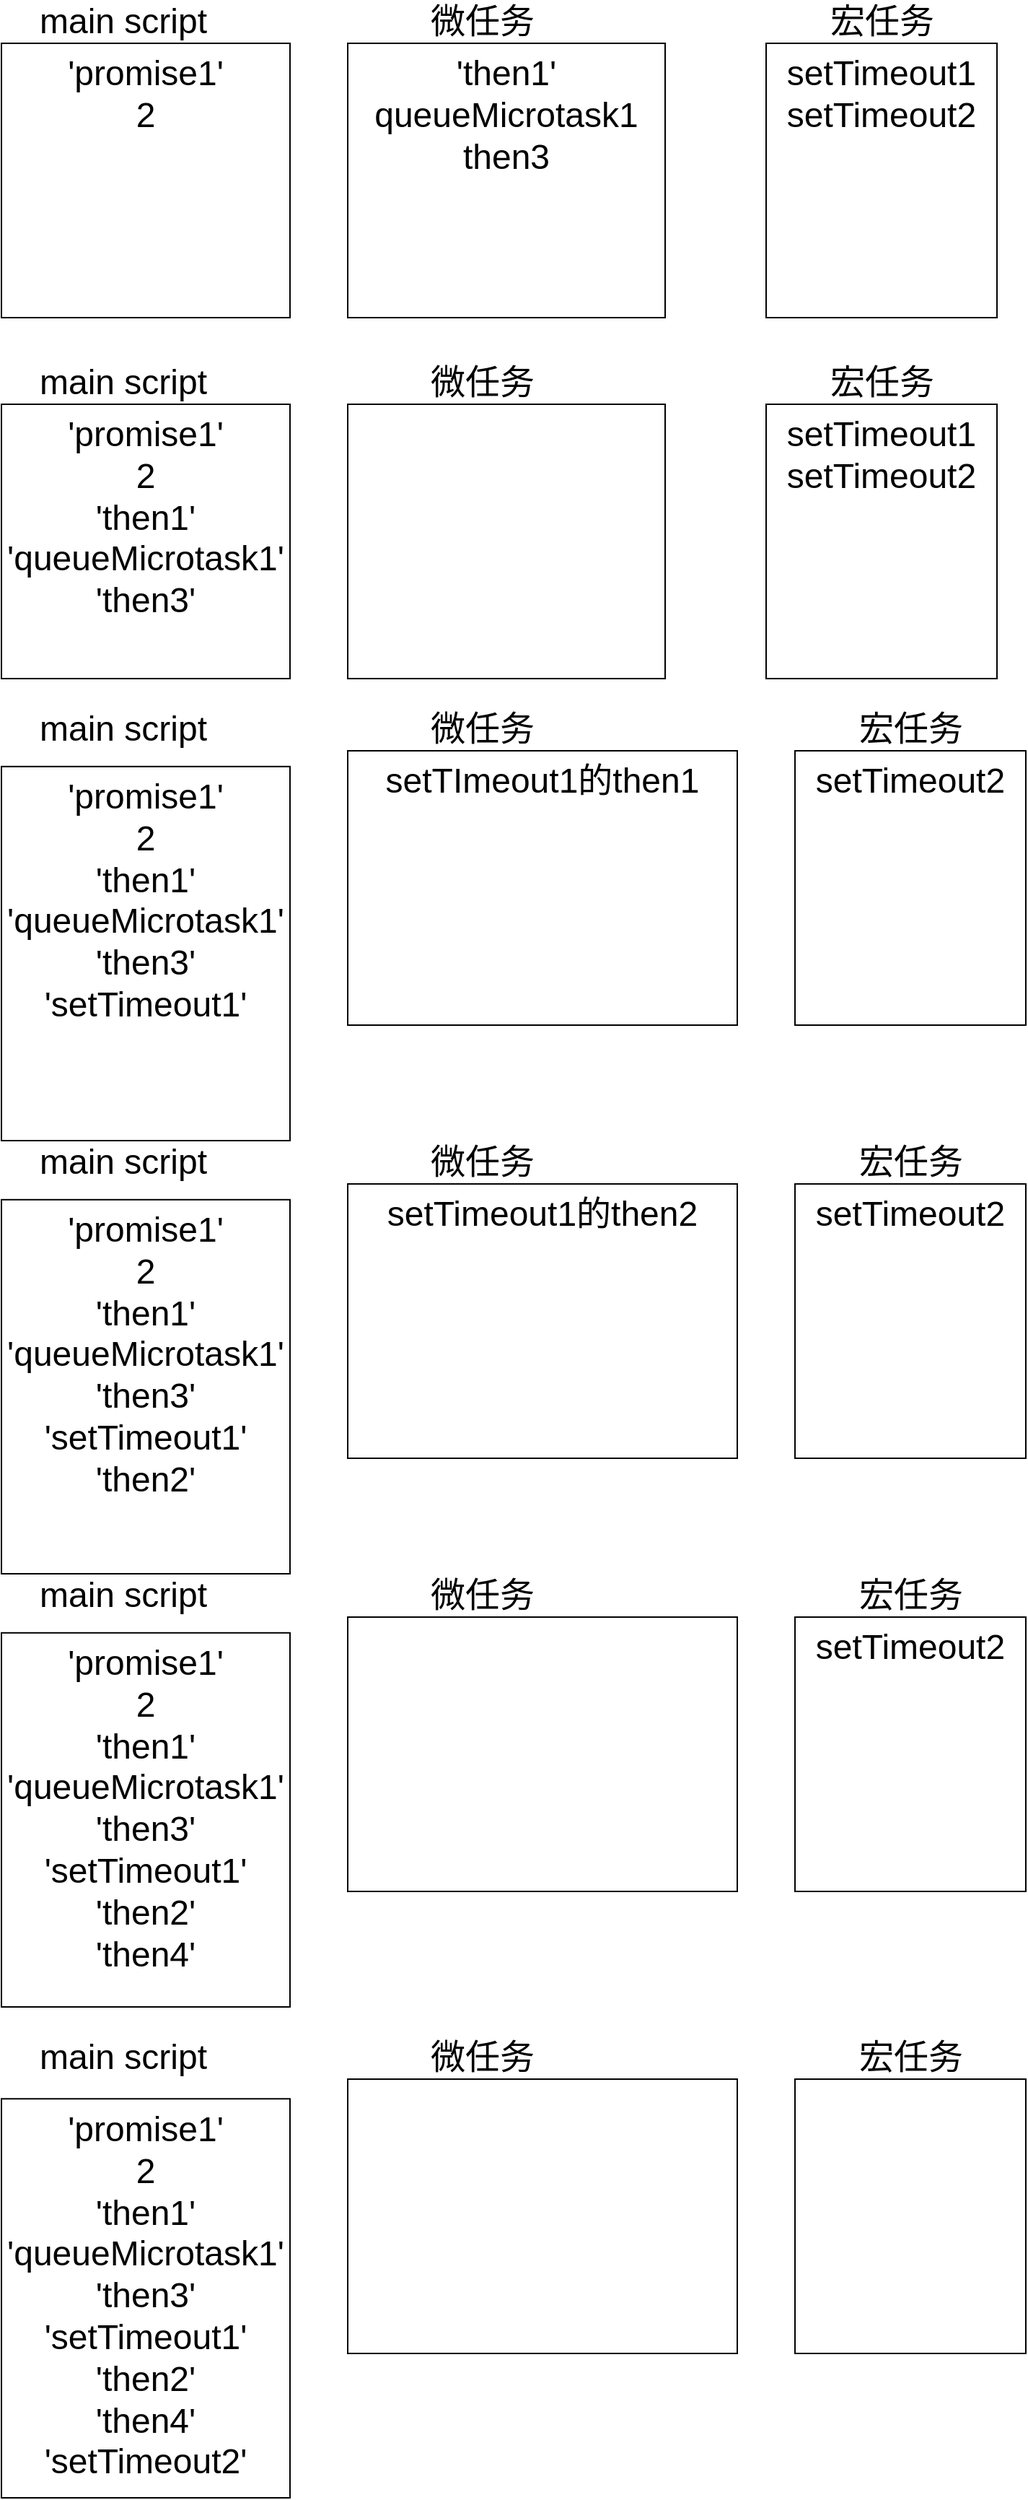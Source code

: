 <mxfile>
    <diagram id="Wd4nFZDI5XfD9Hhh5oMe" name="第 1 页">
        <mxGraphModel dx="817" dy="1023" grid="1" gridSize="10" guides="1" tooltips="1" connect="1" arrows="1" fold="1" page="1" pageScale="1" pageWidth="827" pageHeight="1169" math="0" shadow="0">
            <root>
                <mxCell id="0"/>
                <mxCell id="1" parent="0"/>
                <mxCell id="7" value="" style="group;verticalAlign=top;" vertex="1" connectable="0" parent="1">
                    <mxGeometry x="40" y="300" width="200" height="220" as="geometry"/>
                </mxCell>
                <mxCell id="2" value="main script" style="text;html=1;align=center;verticalAlign=middle;resizable=0;points=[];autosize=1;strokeColor=none;fillColor=none;strokeWidth=1;fontSize=24;" vertex="1" parent="7">
                    <mxGeometry x="18.75" width="130" height="30" as="geometry"/>
                </mxCell>
                <mxCell id="6" value="'promise1'&lt;br&gt;2&lt;br&gt;" style="rounded=0;whiteSpace=wrap;html=1;fontFamily=Helvetica;fontSize=24;fontColor=default;strokeWidth=1;fillColor=none;gradientColor=none;verticalAlign=top;" vertex="1" parent="7">
                    <mxGeometry y="30" width="200" height="190" as="geometry"/>
                </mxCell>
                <mxCell id="8" value="" style="group" vertex="1" connectable="0" parent="1">
                    <mxGeometry x="280" y="300" width="220" height="220" as="geometry"/>
                </mxCell>
                <mxCell id="9" value="微任务" style="text;html=1;align=center;verticalAlign=middle;resizable=0;points=[];autosize=1;strokeColor=none;fillColor=none;strokeWidth=1;fontSize=24;" vertex="1" parent="8">
                    <mxGeometry x="48.125" width="90" height="30" as="geometry"/>
                </mxCell>
                <mxCell id="10" value="'then1'&lt;br&gt;queueMicrotask1&lt;br&gt;then3" style="rounded=0;whiteSpace=wrap;html=1;fontFamily=Helvetica;fontSize=24;fontColor=default;strokeWidth=1;fillColor=none;gradientColor=none;verticalAlign=top;" vertex="1" parent="8">
                    <mxGeometry y="30" width="220.0" height="190" as="geometry"/>
                </mxCell>
                <mxCell id="11" value="" style="group" vertex="1" connectable="0" parent="1">
                    <mxGeometry x="570" y="300" width="160" height="220" as="geometry"/>
                </mxCell>
                <mxCell id="12" value="宏任务" style="text;html=1;align=center;verticalAlign=middle;resizable=0;points=[];autosize=1;strokeColor=none;fillColor=none;strokeWidth=1;fontSize=24;" vertex="1" parent="11">
                    <mxGeometry x="35" width="90" height="30" as="geometry"/>
                </mxCell>
                <mxCell id="13" value="setTimeout1&lt;br&gt;setTimeout2" style="rounded=0;whiteSpace=wrap;html=1;fontFamily=Helvetica;fontSize=24;fontColor=default;strokeWidth=1;fillColor=none;gradientColor=none;verticalAlign=top;" vertex="1" parent="11">
                    <mxGeometry y="30" width="160" height="190" as="geometry"/>
                </mxCell>
                <mxCell id="14" value="" style="group;verticalAlign=top;" vertex="1" connectable="0" parent="1">
                    <mxGeometry x="40" y="550" width="200" height="220" as="geometry"/>
                </mxCell>
                <mxCell id="15" value="main script" style="text;html=1;align=center;verticalAlign=middle;resizable=0;points=[];autosize=1;strokeColor=none;fillColor=none;strokeWidth=1;fontSize=24;" vertex="1" parent="14">
                    <mxGeometry x="18.75" width="130" height="30" as="geometry"/>
                </mxCell>
                <mxCell id="16" value="'promise1'&lt;br&gt;2&lt;br&gt;'then1'&lt;br&gt;'queueMicrotask1'&lt;br&gt;'then3'" style="rounded=0;whiteSpace=wrap;html=1;fontFamily=Helvetica;fontSize=24;fontColor=default;strokeWidth=1;fillColor=none;gradientColor=none;verticalAlign=top;" vertex="1" parent="14">
                    <mxGeometry y="30" width="200" height="190" as="geometry"/>
                </mxCell>
                <mxCell id="17" value="" style="group" vertex="1" connectable="0" parent="1">
                    <mxGeometry x="280" y="550" width="220" height="220" as="geometry"/>
                </mxCell>
                <mxCell id="18" value="微任务" style="text;html=1;align=center;verticalAlign=middle;resizable=0;points=[];autosize=1;strokeColor=none;fillColor=none;strokeWidth=1;fontSize=24;" vertex="1" parent="17">
                    <mxGeometry x="48.125" width="90" height="30" as="geometry"/>
                </mxCell>
                <mxCell id="19" value="" style="rounded=0;whiteSpace=wrap;html=1;fontFamily=Helvetica;fontSize=24;fontColor=default;strokeWidth=1;fillColor=none;gradientColor=none;verticalAlign=top;" vertex="1" parent="17">
                    <mxGeometry y="30" width="220.0" height="190" as="geometry"/>
                </mxCell>
                <mxCell id="20" value="" style="group" vertex="1" connectable="0" parent="1">
                    <mxGeometry x="570" y="550" width="160" height="220" as="geometry"/>
                </mxCell>
                <mxCell id="21" value="宏任务" style="text;html=1;align=center;verticalAlign=middle;resizable=0;points=[];autosize=1;strokeColor=none;fillColor=none;strokeWidth=1;fontSize=24;" vertex="1" parent="20">
                    <mxGeometry x="35" width="90" height="30" as="geometry"/>
                </mxCell>
                <mxCell id="22" value="setTimeout1&lt;br&gt;setTimeout2" style="rounded=0;whiteSpace=wrap;html=1;fontFamily=Helvetica;fontSize=24;fontColor=default;strokeWidth=1;fillColor=none;gradientColor=none;verticalAlign=top;" vertex="1" parent="20">
                    <mxGeometry y="30" width="160" height="190" as="geometry"/>
                </mxCell>
                <mxCell id="26" value="" style="group;verticalAlign=top;" vertex="1" connectable="0" parent="1">
                    <mxGeometry x="40" y="790" width="200" height="300" as="geometry"/>
                </mxCell>
                <mxCell id="27" value="main script" style="text;html=1;align=center;verticalAlign=middle;resizable=0;points=[];autosize=1;strokeColor=none;fillColor=none;strokeWidth=1;fontSize=24;" vertex="1" parent="26">
                    <mxGeometry x="18.75" width="130" height="30" as="geometry"/>
                </mxCell>
                <mxCell id="28" value="'promise1'&lt;br&gt;2&lt;br&gt;'then1'&lt;br&gt;'queueMicrotask1'&lt;br&gt;'then3'&lt;br&gt;'setTimeout1'" style="rounded=0;whiteSpace=wrap;html=1;fontFamily=Helvetica;fontSize=24;fontColor=default;strokeWidth=1;fillColor=none;gradientColor=none;verticalAlign=top;" vertex="1" parent="26">
                    <mxGeometry y="40.909" width="200" height="259.091" as="geometry"/>
                </mxCell>
                <mxCell id="29" value="" style="group" vertex="1" connectable="0" parent="1">
                    <mxGeometry x="280" y="790" width="270" height="220" as="geometry"/>
                </mxCell>
                <mxCell id="30" value="微任务" style="text;html=1;align=center;verticalAlign=middle;resizable=0;points=[];autosize=1;strokeColor=none;fillColor=none;strokeWidth=1;fontSize=24;" vertex="1" parent="29">
                    <mxGeometry x="48.125" width="90" height="30" as="geometry"/>
                </mxCell>
                <mxCell id="31" value="setTImeout1的then1" style="rounded=0;whiteSpace=wrap;html=1;fontFamily=Helvetica;fontSize=24;fontColor=default;strokeWidth=1;fillColor=none;gradientColor=none;verticalAlign=top;" vertex="1" parent="29">
                    <mxGeometry y="30" width="270" height="190" as="geometry"/>
                </mxCell>
                <mxCell id="32" value="" style="group" vertex="1" connectable="0" parent="1">
                    <mxGeometry x="590" y="790" width="160" height="220" as="geometry"/>
                </mxCell>
                <mxCell id="33" value="宏任务" style="text;html=1;align=center;verticalAlign=middle;resizable=0;points=[];autosize=1;strokeColor=none;fillColor=none;strokeWidth=1;fontSize=24;" vertex="1" parent="32">
                    <mxGeometry x="35" width="90" height="30" as="geometry"/>
                </mxCell>
                <mxCell id="34" value="setTimeout2" style="rounded=0;whiteSpace=wrap;html=1;fontFamily=Helvetica;fontSize=24;fontColor=default;strokeWidth=1;fillColor=none;gradientColor=none;verticalAlign=top;" vertex="1" parent="32">
                    <mxGeometry y="30" width="160" height="190" as="geometry"/>
                </mxCell>
                <mxCell id="35" value="" style="group;verticalAlign=top;" vertex="1" connectable="0" parent="1">
                    <mxGeometry x="40" y="1090" width="200" height="300" as="geometry"/>
                </mxCell>
                <mxCell id="36" value="main script" style="text;html=1;align=center;verticalAlign=middle;resizable=0;points=[];autosize=1;strokeColor=none;fillColor=none;strokeWidth=1;fontSize=24;" vertex="1" parent="35">
                    <mxGeometry x="18.75" width="130" height="30" as="geometry"/>
                </mxCell>
                <mxCell id="37" value="'promise1'&lt;br&gt;2&lt;br&gt;'then1'&lt;br&gt;'queueMicrotask1'&lt;br&gt;'then3'&lt;br&gt;'setTimeout1'&lt;br&gt;'then2'" style="rounded=0;whiteSpace=wrap;html=1;fontFamily=Helvetica;fontSize=24;fontColor=default;strokeWidth=1;fillColor=none;gradientColor=none;verticalAlign=top;" vertex="1" parent="35">
                    <mxGeometry y="40.909" width="200" height="259.091" as="geometry"/>
                </mxCell>
                <mxCell id="38" value="" style="group" vertex="1" connectable="0" parent="1">
                    <mxGeometry x="280" y="1090" width="270" height="220" as="geometry"/>
                </mxCell>
                <mxCell id="39" value="微任务" style="text;html=1;align=center;verticalAlign=middle;resizable=0;points=[];autosize=1;strokeColor=none;fillColor=none;strokeWidth=1;fontSize=24;" vertex="1" parent="38">
                    <mxGeometry x="48.125" width="90" height="30" as="geometry"/>
                </mxCell>
                <mxCell id="40" value="setTimeout1的then2" style="rounded=0;whiteSpace=wrap;html=1;fontFamily=Helvetica;fontSize=24;fontColor=default;strokeWidth=1;fillColor=none;gradientColor=none;verticalAlign=top;" vertex="1" parent="38">
                    <mxGeometry y="30" width="270" height="190" as="geometry"/>
                </mxCell>
                <mxCell id="41" value="" style="group" vertex="1" connectable="0" parent="1">
                    <mxGeometry x="590" y="1090" width="160" height="220" as="geometry"/>
                </mxCell>
                <mxCell id="42" value="宏任务" style="text;html=1;align=center;verticalAlign=middle;resizable=0;points=[];autosize=1;strokeColor=none;fillColor=none;strokeWidth=1;fontSize=24;" vertex="1" parent="41">
                    <mxGeometry x="35" width="90" height="30" as="geometry"/>
                </mxCell>
                <mxCell id="43" value="setTimeout2" style="rounded=0;whiteSpace=wrap;html=1;fontFamily=Helvetica;fontSize=24;fontColor=default;strokeWidth=1;fillColor=none;gradientColor=none;verticalAlign=top;" vertex="1" parent="41">
                    <mxGeometry y="30" width="160" height="190" as="geometry"/>
                </mxCell>
                <mxCell id="44" value="" style="group;verticalAlign=top;" vertex="1" connectable="0" parent="1">
                    <mxGeometry x="40" y="1390" width="200" height="300" as="geometry"/>
                </mxCell>
                <mxCell id="45" value="main script" style="text;html=1;align=center;verticalAlign=middle;resizable=0;points=[];autosize=1;strokeColor=none;fillColor=none;strokeWidth=1;fontSize=24;" vertex="1" parent="44">
                    <mxGeometry x="18.75" width="130" height="30" as="geometry"/>
                </mxCell>
                <mxCell id="46" value="'promise1'&lt;br&gt;2&lt;br&gt;'then1'&lt;br&gt;'queueMicrotask1'&lt;br&gt;'then3'&lt;br&gt;'setTimeout1'&lt;br&gt;'then2'&lt;br&gt;'then4'&lt;br&gt;" style="rounded=0;whiteSpace=wrap;html=1;fontFamily=Helvetica;fontSize=24;fontColor=default;strokeWidth=1;fillColor=none;gradientColor=none;verticalAlign=top;" vertex="1" parent="44">
                    <mxGeometry y="40.909" width="200" height="259.091" as="geometry"/>
                </mxCell>
                <mxCell id="47" value="" style="group" vertex="1" connectable="0" parent="1">
                    <mxGeometry x="280" y="1390" width="270" height="220" as="geometry"/>
                </mxCell>
                <mxCell id="48" value="微任务" style="text;html=1;align=center;verticalAlign=middle;resizable=0;points=[];autosize=1;strokeColor=none;fillColor=none;strokeWidth=1;fontSize=24;" vertex="1" parent="47">
                    <mxGeometry x="48.125" width="90" height="30" as="geometry"/>
                </mxCell>
                <mxCell id="49" value="" style="rounded=0;whiteSpace=wrap;html=1;fontFamily=Helvetica;fontSize=24;fontColor=default;strokeWidth=1;fillColor=none;gradientColor=none;verticalAlign=top;" vertex="1" parent="47">
                    <mxGeometry y="30" width="270" height="190" as="geometry"/>
                </mxCell>
                <mxCell id="50" value="" style="group" vertex="1" connectable="0" parent="1">
                    <mxGeometry x="590" y="1390" width="160" height="220" as="geometry"/>
                </mxCell>
                <mxCell id="51" value="宏任务" style="text;html=1;align=center;verticalAlign=middle;resizable=0;points=[];autosize=1;strokeColor=none;fillColor=none;strokeWidth=1;fontSize=24;" vertex="1" parent="50">
                    <mxGeometry x="35" width="90" height="30" as="geometry"/>
                </mxCell>
                <mxCell id="52" value="setTimeout2" style="rounded=0;whiteSpace=wrap;html=1;fontFamily=Helvetica;fontSize=24;fontColor=default;strokeWidth=1;fillColor=none;gradientColor=none;verticalAlign=top;" vertex="1" parent="50">
                    <mxGeometry y="30" width="160" height="190" as="geometry"/>
                </mxCell>
                <mxCell id="53" value="" style="group;verticalAlign=top;" vertex="1" connectable="0" parent="1">
                    <mxGeometry x="40" y="1710" width="200" height="320" as="geometry"/>
                </mxCell>
                <mxCell id="54" value="main script" style="text;html=1;align=center;verticalAlign=middle;resizable=0;points=[];autosize=1;strokeColor=none;fillColor=none;strokeWidth=1;fontSize=24;" vertex="1" parent="53">
                    <mxGeometry x="18.75" width="130" height="30" as="geometry"/>
                </mxCell>
                <mxCell id="55" value="'promise1'&lt;br&gt;2&lt;br&gt;'then1'&lt;br&gt;'queueMicrotask1'&lt;br&gt;'then3'&lt;br&gt;'setTimeout1'&lt;br&gt;'then2'&lt;br&gt;'then4'&lt;br&gt;'setTimeout2'" style="rounded=0;whiteSpace=wrap;html=1;fontFamily=Helvetica;fontSize=24;fontColor=default;strokeWidth=1;fillColor=none;gradientColor=none;verticalAlign=top;" vertex="1" parent="53">
                    <mxGeometry y="43.636" width="200" height="276.364" as="geometry"/>
                </mxCell>
                <mxCell id="56" value="" style="group" vertex="1" connectable="0" parent="1">
                    <mxGeometry x="280" y="1710" width="270" height="220" as="geometry"/>
                </mxCell>
                <mxCell id="57" value="微任务" style="text;html=1;align=center;verticalAlign=middle;resizable=0;points=[];autosize=1;strokeColor=none;fillColor=none;strokeWidth=1;fontSize=24;" vertex="1" parent="56">
                    <mxGeometry x="48.125" width="90" height="30" as="geometry"/>
                </mxCell>
                <mxCell id="58" value="" style="rounded=0;whiteSpace=wrap;html=1;fontFamily=Helvetica;fontSize=24;fontColor=default;strokeWidth=1;fillColor=none;gradientColor=none;verticalAlign=top;" vertex="1" parent="56">
                    <mxGeometry y="30" width="270" height="190" as="geometry"/>
                </mxCell>
                <mxCell id="59" value="" style="group" vertex="1" connectable="0" parent="1">
                    <mxGeometry x="590" y="1710" width="160" height="220" as="geometry"/>
                </mxCell>
                <mxCell id="60" value="宏任务" style="text;html=1;align=center;verticalAlign=middle;resizable=0;points=[];autosize=1;strokeColor=none;fillColor=none;strokeWidth=1;fontSize=24;" vertex="1" parent="59">
                    <mxGeometry x="35" width="90" height="30" as="geometry"/>
                </mxCell>
                <mxCell id="61" value="" style="rounded=0;whiteSpace=wrap;html=1;fontFamily=Helvetica;fontSize=24;fontColor=default;strokeWidth=1;fillColor=none;gradientColor=none;verticalAlign=top;" vertex="1" parent="59">
                    <mxGeometry y="30" width="160" height="190" as="geometry"/>
                </mxCell>
            </root>
        </mxGraphModel>
    </diagram>
</mxfile>
